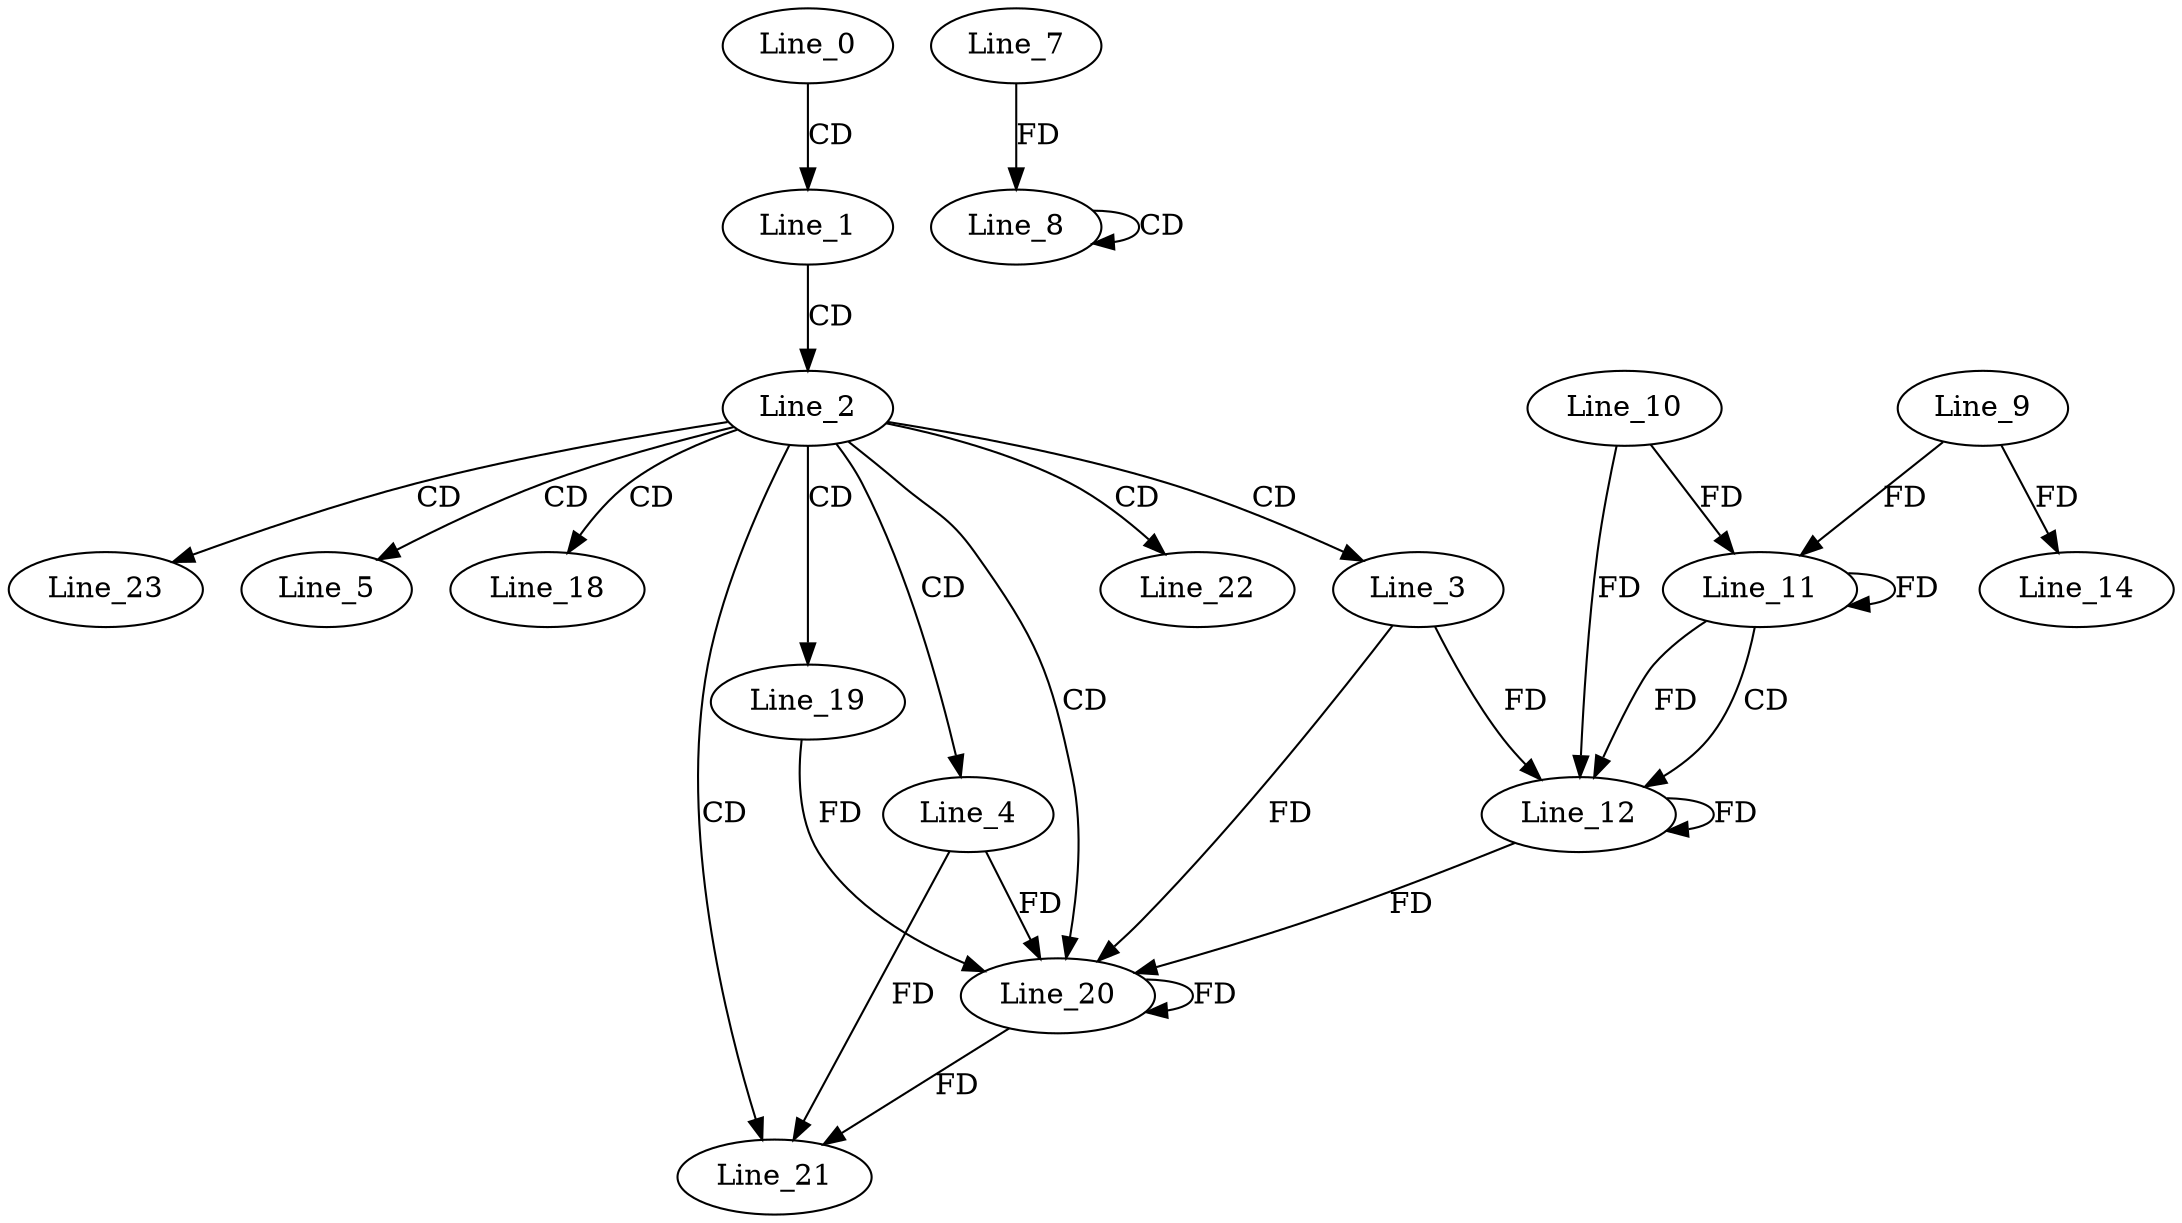 digraph G {
  Line_0;
  Line_1;
  Line_2;
  Line_3;
  Line_4;
  Line_5;
  Line_8;
  Line_8;
  Line_7;
  Line_11;
  Line_10;
  Line_11;
  Line_9;
  Line_11;
  Line_12;
  Line_14;
  Line_18;
  Line_19;
  Line_20;
  Line_20;
  Line_21;
  Line_22;
  Line_23;
  Line_0 -> Line_1 [ label="CD" ];
  Line_1 -> Line_2 [ label="CD" ];
  Line_2 -> Line_3 [ label="CD" ];
  Line_2 -> Line_4 [ label="CD" ];
  Line_2 -> Line_5 [ label="CD" ];
  Line_8 -> Line_8 [ label="CD" ];
  Line_7 -> Line_8 [ label="FD" ];
  Line_11 -> Line_11 [ label="FD" ];
  Line_10 -> Line_11 [ label="FD" ];
  Line_9 -> Line_11 [ label="FD" ];
  Line_11 -> Line_12 [ label="CD" ];
  Line_12 -> Line_12 [ label="FD" ];
  Line_3 -> Line_12 [ label="FD" ];
  Line_11 -> Line_12 [ label="FD" ];
  Line_10 -> Line_12 [ label="FD" ];
  Line_9 -> Line_14 [ label="FD" ];
  Line_2 -> Line_18 [ label="CD" ];
  Line_2 -> Line_19 [ label="CD" ];
  Line_2 -> Line_20 [ label="CD" ];
  Line_4 -> Line_20 [ label="FD" ];
  Line_20 -> Line_20 [ label="FD" ];
  Line_19 -> Line_20 [ label="FD" ];
  Line_12 -> Line_20 [ label="FD" ];
  Line_3 -> Line_20 [ label="FD" ];
  Line_2 -> Line_21 [ label="CD" ];
  Line_4 -> Line_21 [ label="FD" ];
  Line_20 -> Line_21 [ label="FD" ];
  Line_2 -> Line_22 [ label="CD" ];
  Line_2 -> Line_23 [ label="CD" ];
}
